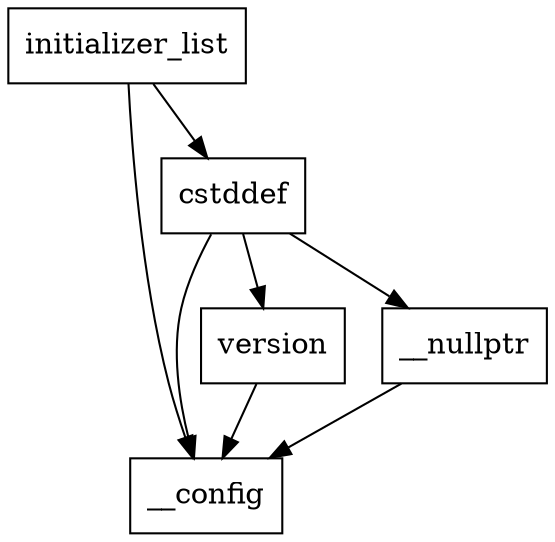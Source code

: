 digraph "dependencies" {
  header_1 [ shape="box", label="initializer_list"];
  header_2 [ shape="box", label="__config"];
  header_11 [ shape="box", label="cstddef"];
  header_12 [ shape="box", label="version"];
  header_15 [ shape="box", label="__nullptr"];
  header_15 -> header_2;
  header_12 -> header_2;
  header_1 -> header_2;
  header_1 -> header_11;
  header_11 -> header_2;
  header_11 -> header_12;
  header_11 -> header_15;
}